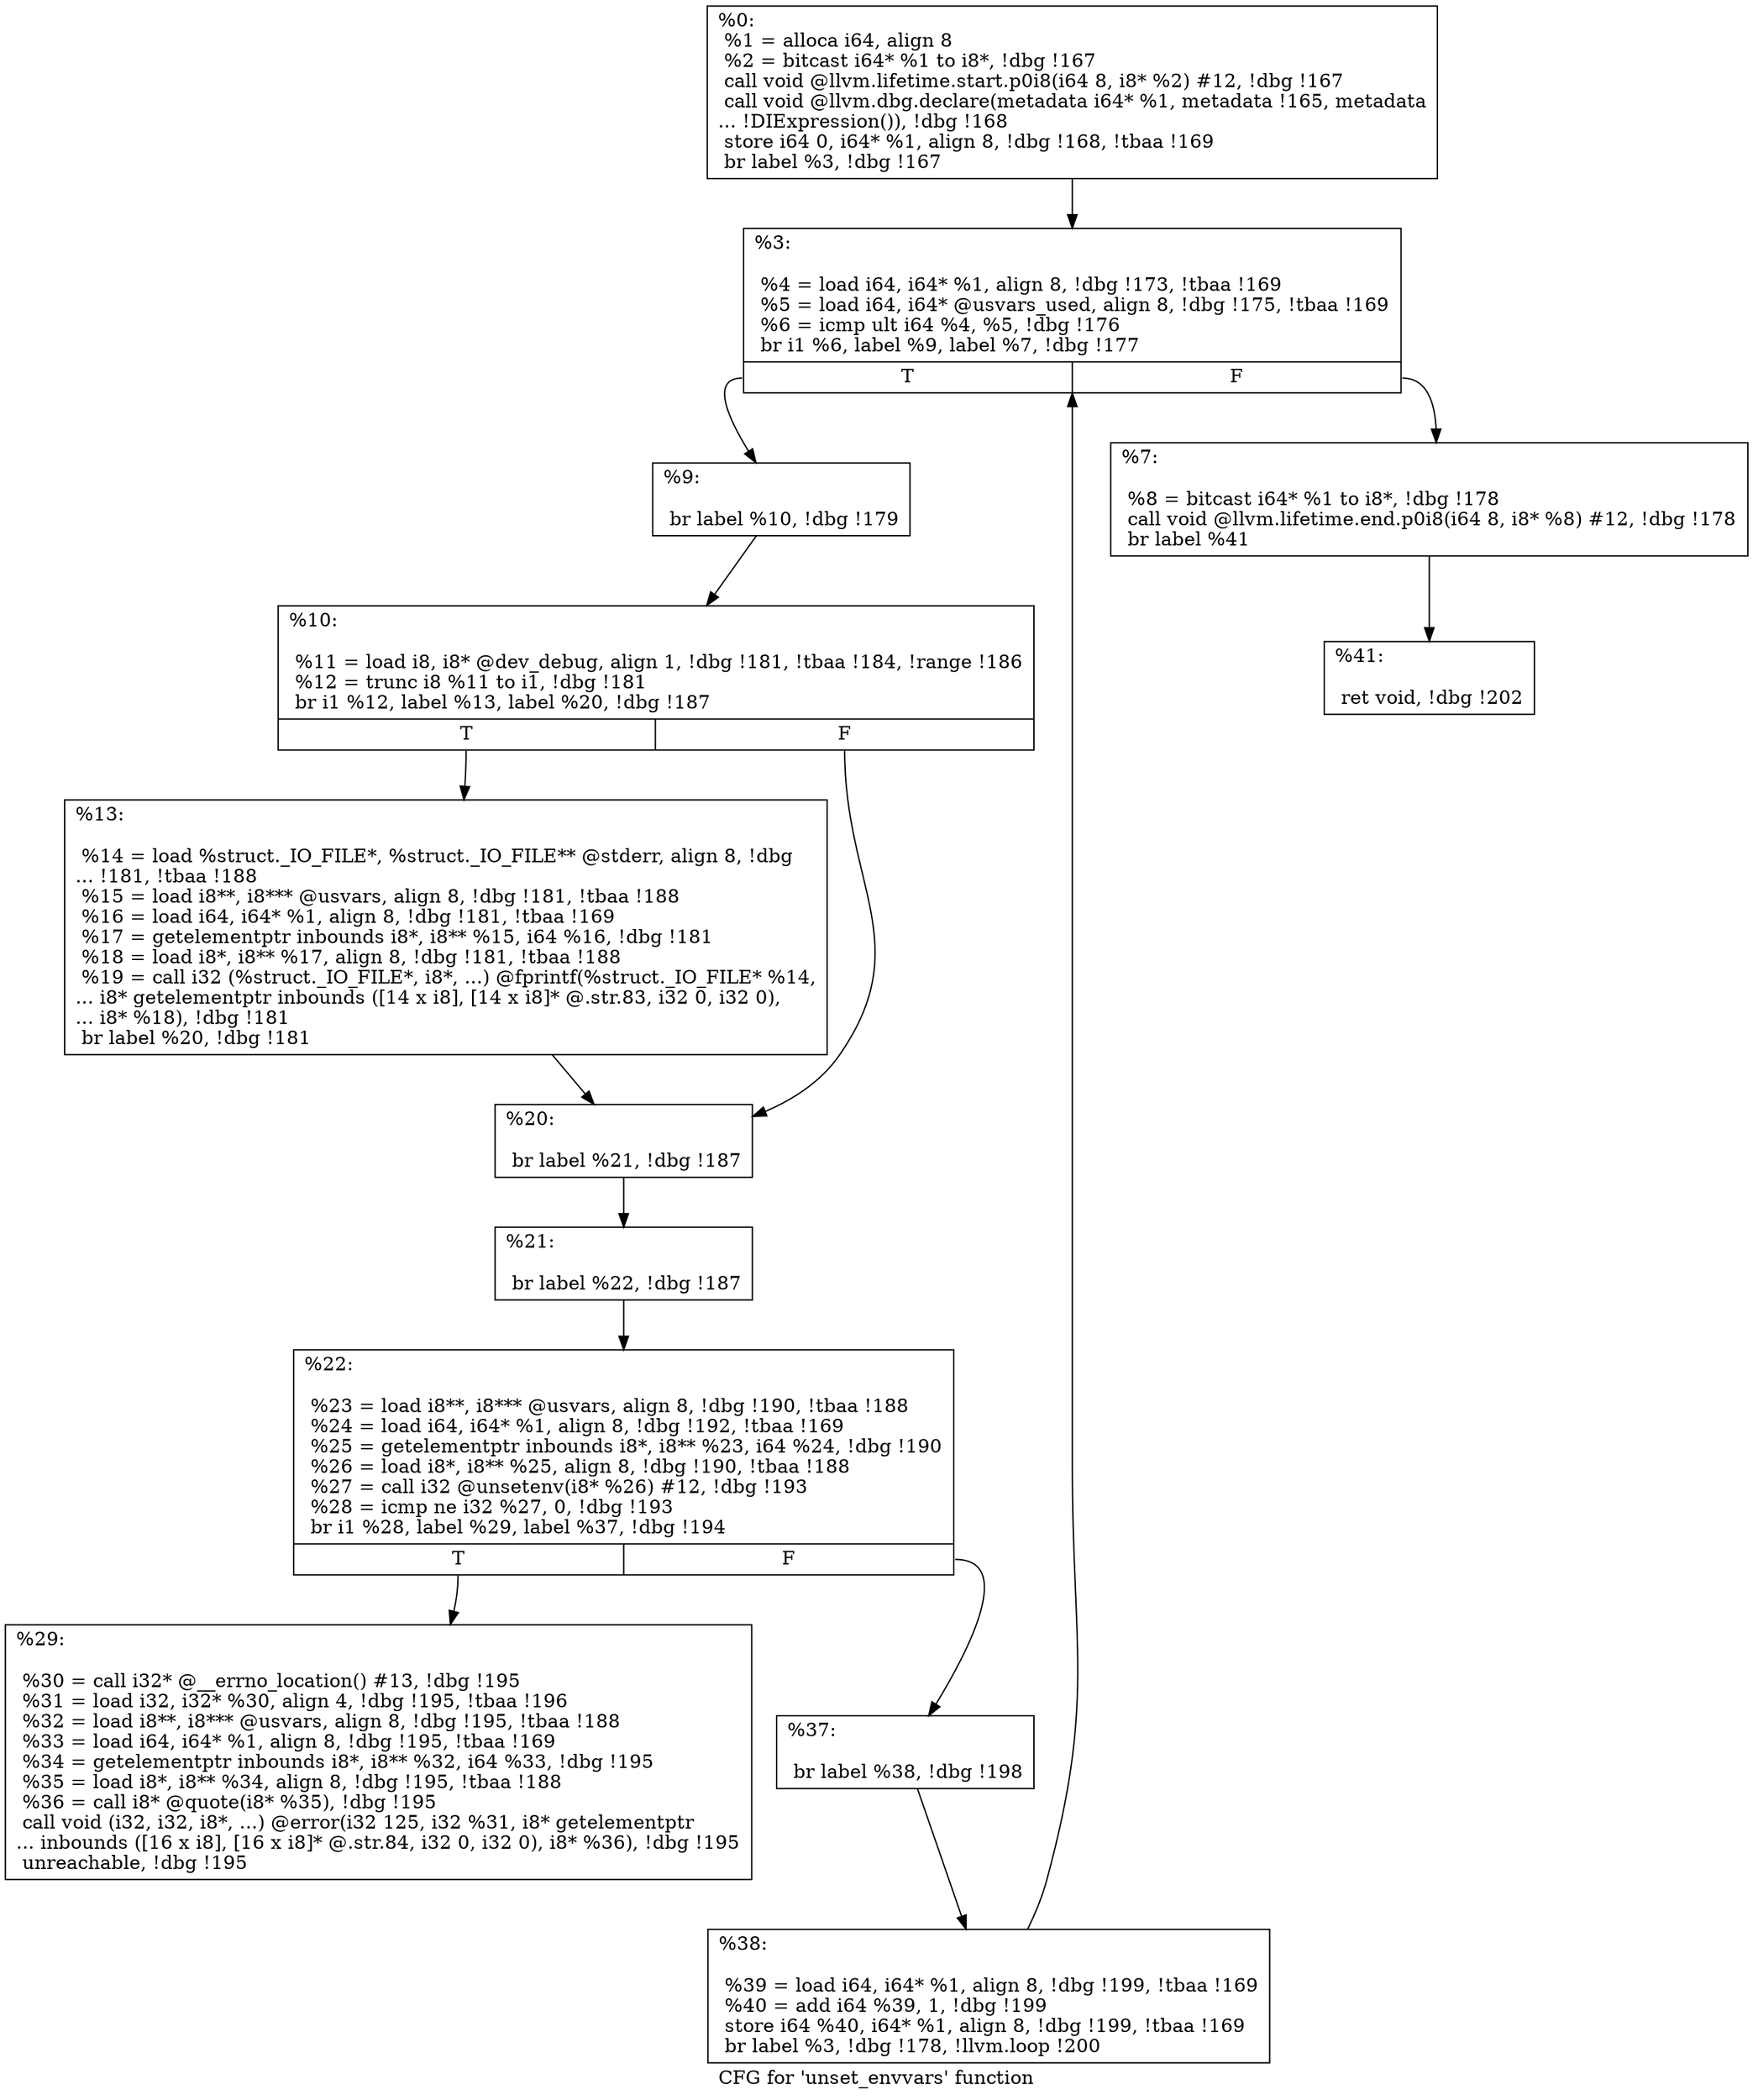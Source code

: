 digraph "CFG for 'unset_envvars' function" {
	label="CFG for 'unset_envvars' function";

	Node0x214fb70 [shape=record,label="{%0:\l  %1 = alloca i64, align 8\l  %2 = bitcast i64* %1 to i8*, !dbg !167\l  call void @llvm.lifetime.start.p0i8(i64 8, i8* %2) #12, !dbg !167\l  call void @llvm.dbg.declare(metadata i64* %1, metadata !165, metadata\l... !DIExpression()), !dbg !168\l  store i64 0, i64* %1, align 8, !dbg !168, !tbaa !169\l  br label %3, !dbg !167\l}"];
	Node0x214fb70 -> Node0x214fc30;
	Node0x214fc30 [shape=record,label="{%3:\l\l  %4 = load i64, i64* %1, align 8, !dbg !173, !tbaa !169\l  %5 = load i64, i64* @usvars_used, align 8, !dbg !175, !tbaa !169\l  %6 = icmp ult i64 %4, %5, !dbg !176\l  br i1 %6, label %9, label %7, !dbg !177\l|{<s0>T|<s1>F}}"];
	Node0x214fc30:s0 -> Node0x214fcd0;
	Node0x214fc30:s1 -> Node0x214fc80;
	Node0x214fc80 [shape=record,label="{%7:\l\l  %8 = bitcast i64* %1 to i8*, !dbg !178\l  call void @llvm.lifetime.end.p0i8(i64 8, i8* %8) #12, !dbg !178\l  br label %41\l}"];
	Node0x214fc80 -> Node0x214ffa0;
	Node0x214fcd0 [shape=record,label="{%9:\l\l  br label %10, !dbg !179\l}"];
	Node0x214fcd0 -> Node0x214fd20;
	Node0x214fd20 [shape=record,label="{%10:\l\l  %11 = load i8, i8* @dev_debug, align 1, !dbg !181, !tbaa !184, !range !186\l  %12 = trunc i8 %11 to i1, !dbg !181\l  br i1 %12, label %13, label %20, !dbg !187\l|{<s0>T|<s1>F}}"];
	Node0x214fd20:s0 -> Node0x214fd70;
	Node0x214fd20:s1 -> Node0x214fdc0;
	Node0x214fd70 [shape=record,label="{%13:\l\l  %14 = load %struct._IO_FILE*, %struct._IO_FILE** @stderr, align 8, !dbg\l... !181, !tbaa !188\l  %15 = load i8**, i8*** @usvars, align 8, !dbg !181, !tbaa !188\l  %16 = load i64, i64* %1, align 8, !dbg !181, !tbaa !169\l  %17 = getelementptr inbounds i8*, i8** %15, i64 %16, !dbg !181\l  %18 = load i8*, i8** %17, align 8, !dbg !181, !tbaa !188\l  %19 = call i32 (%struct._IO_FILE*, i8*, ...) @fprintf(%struct._IO_FILE* %14,\l... i8* getelementptr inbounds ([14 x i8], [14 x i8]* @.str.83, i32 0, i32 0),\l... i8* %18), !dbg !181\l  br label %20, !dbg !181\l}"];
	Node0x214fd70 -> Node0x214fdc0;
	Node0x214fdc0 [shape=record,label="{%20:\l\l  br label %21, !dbg !187\l}"];
	Node0x214fdc0 -> Node0x214fe10;
	Node0x214fe10 [shape=record,label="{%21:\l\l  br label %22, !dbg !187\l}"];
	Node0x214fe10 -> Node0x214fe60;
	Node0x214fe60 [shape=record,label="{%22:\l\l  %23 = load i8**, i8*** @usvars, align 8, !dbg !190, !tbaa !188\l  %24 = load i64, i64* %1, align 8, !dbg !192, !tbaa !169\l  %25 = getelementptr inbounds i8*, i8** %23, i64 %24, !dbg !190\l  %26 = load i8*, i8** %25, align 8, !dbg !190, !tbaa !188\l  %27 = call i32 @unsetenv(i8* %26) #12, !dbg !193\l  %28 = icmp ne i32 %27, 0, !dbg !193\l  br i1 %28, label %29, label %37, !dbg !194\l|{<s0>T|<s1>F}}"];
	Node0x214fe60:s0 -> Node0x214feb0;
	Node0x214fe60:s1 -> Node0x214ff00;
	Node0x214feb0 [shape=record,label="{%29:\l\l  %30 = call i32* @__errno_location() #13, !dbg !195\l  %31 = load i32, i32* %30, align 4, !dbg !195, !tbaa !196\l  %32 = load i8**, i8*** @usvars, align 8, !dbg !195, !tbaa !188\l  %33 = load i64, i64* %1, align 8, !dbg !195, !tbaa !169\l  %34 = getelementptr inbounds i8*, i8** %32, i64 %33, !dbg !195\l  %35 = load i8*, i8** %34, align 8, !dbg !195, !tbaa !188\l  %36 = call i8* @quote(i8* %35), !dbg !195\l  call void (i32, i32, i8*, ...) @error(i32 125, i32 %31, i8* getelementptr\l... inbounds ([16 x i8], [16 x i8]* @.str.84, i32 0, i32 0), i8* %36), !dbg !195\l  unreachable, !dbg !195\l}"];
	Node0x214ff00 [shape=record,label="{%37:\l\l  br label %38, !dbg !198\l}"];
	Node0x214ff00 -> Node0x214ff50;
	Node0x214ff50 [shape=record,label="{%38:\l\l  %39 = load i64, i64* %1, align 8, !dbg !199, !tbaa !169\l  %40 = add i64 %39, 1, !dbg !199\l  store i64 %40, i64* %1, align 8, !dbg !199, !tbaa !169\l  br label %3, !dbg !178, !llvm.loop !200\l}"];
	Node0x214ff50 -> Node0x214fc30;
	Node0x214ffa0 [shape=record,label="{%41:\l\l  ret void, !dbg !202\l}"];
}
